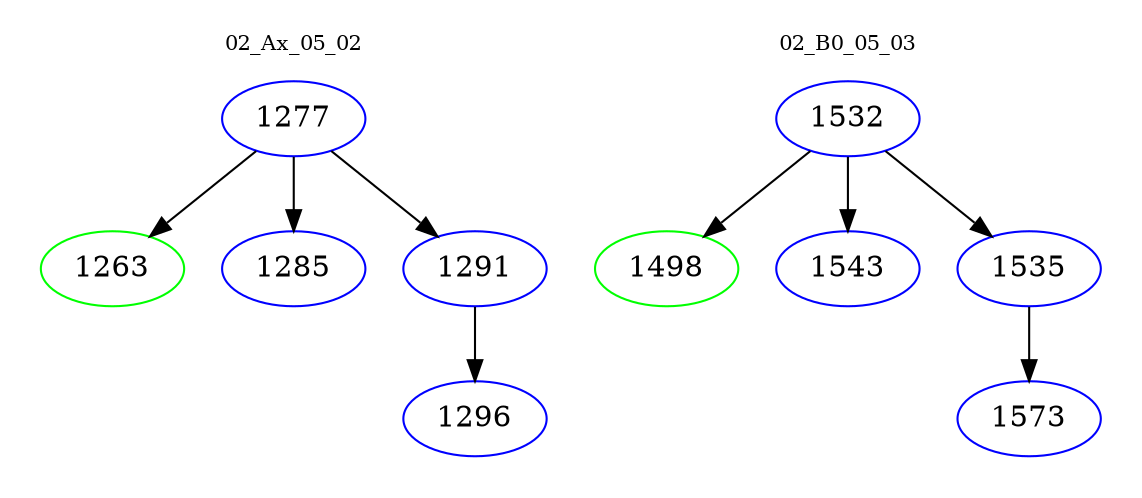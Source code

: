 digraph{
subgraph cluster_0 {
color = white
label = "02_Ax_05_02";
fontsize=10;
T0_1277 [label="1277", color="blue"]
T0_1277 -> T0_1263 [color="black"]
T0_1263 [label="1263", color="green"]
T0_1277 -> T0_1285 [color="black"]
T0_1285 [label="1285", color="blue"]
T0_1277 -> T0_1291 [color="black"]
T0_1291 [label="1291", color="blue"]
T0_1291 -> T0_1296 [color="black"]
T0_1296 [label="1296", color="blue"]
}
subgraph cluster_1 {
color = white
label = "02_B0_05_03";
fontsize=10;
T1_1532 [label="1532", color="blue"]
T1_1532 -> T1_1498 [color="black"]
T1_1498 [label="1498", color="green"]
T1_1532 -> T1_1543 [color="black"]
T1_1543 [label="1543", color="blue"]
T1_1532 -> T1_1535 [color="black"]
T1_1535 [label="1535", color="blue"]
T1_1535 -> T1_1573 [color="black"]
T1_1573 [label="1573", color="blue"]
}
}
